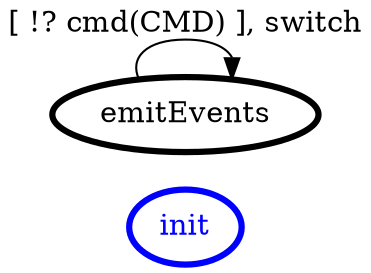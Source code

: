 /*
*
* A GraphViz DOT FSM description 
* Please use a GraphViz visualizer (like http://www.webgraphviz.com)
*  
*/

digraph finite_state_machine {
	rankdir=LR
	size="8,5"
	
	init [ color = red ][ fontcolor = red ][ penwidth = 3 ]
	emitEvents [ color = black ][ fontcolor = black ][ penwidth = 3 ]
	init [ color = blue ][ fontcolor = blue ][ penwidth = 3 ]
	
	emitEvents -> emitEvents [ label = "[ !? cmd(CMD) ], switch" ][ color = black ][ fontcolor = black ]
}
